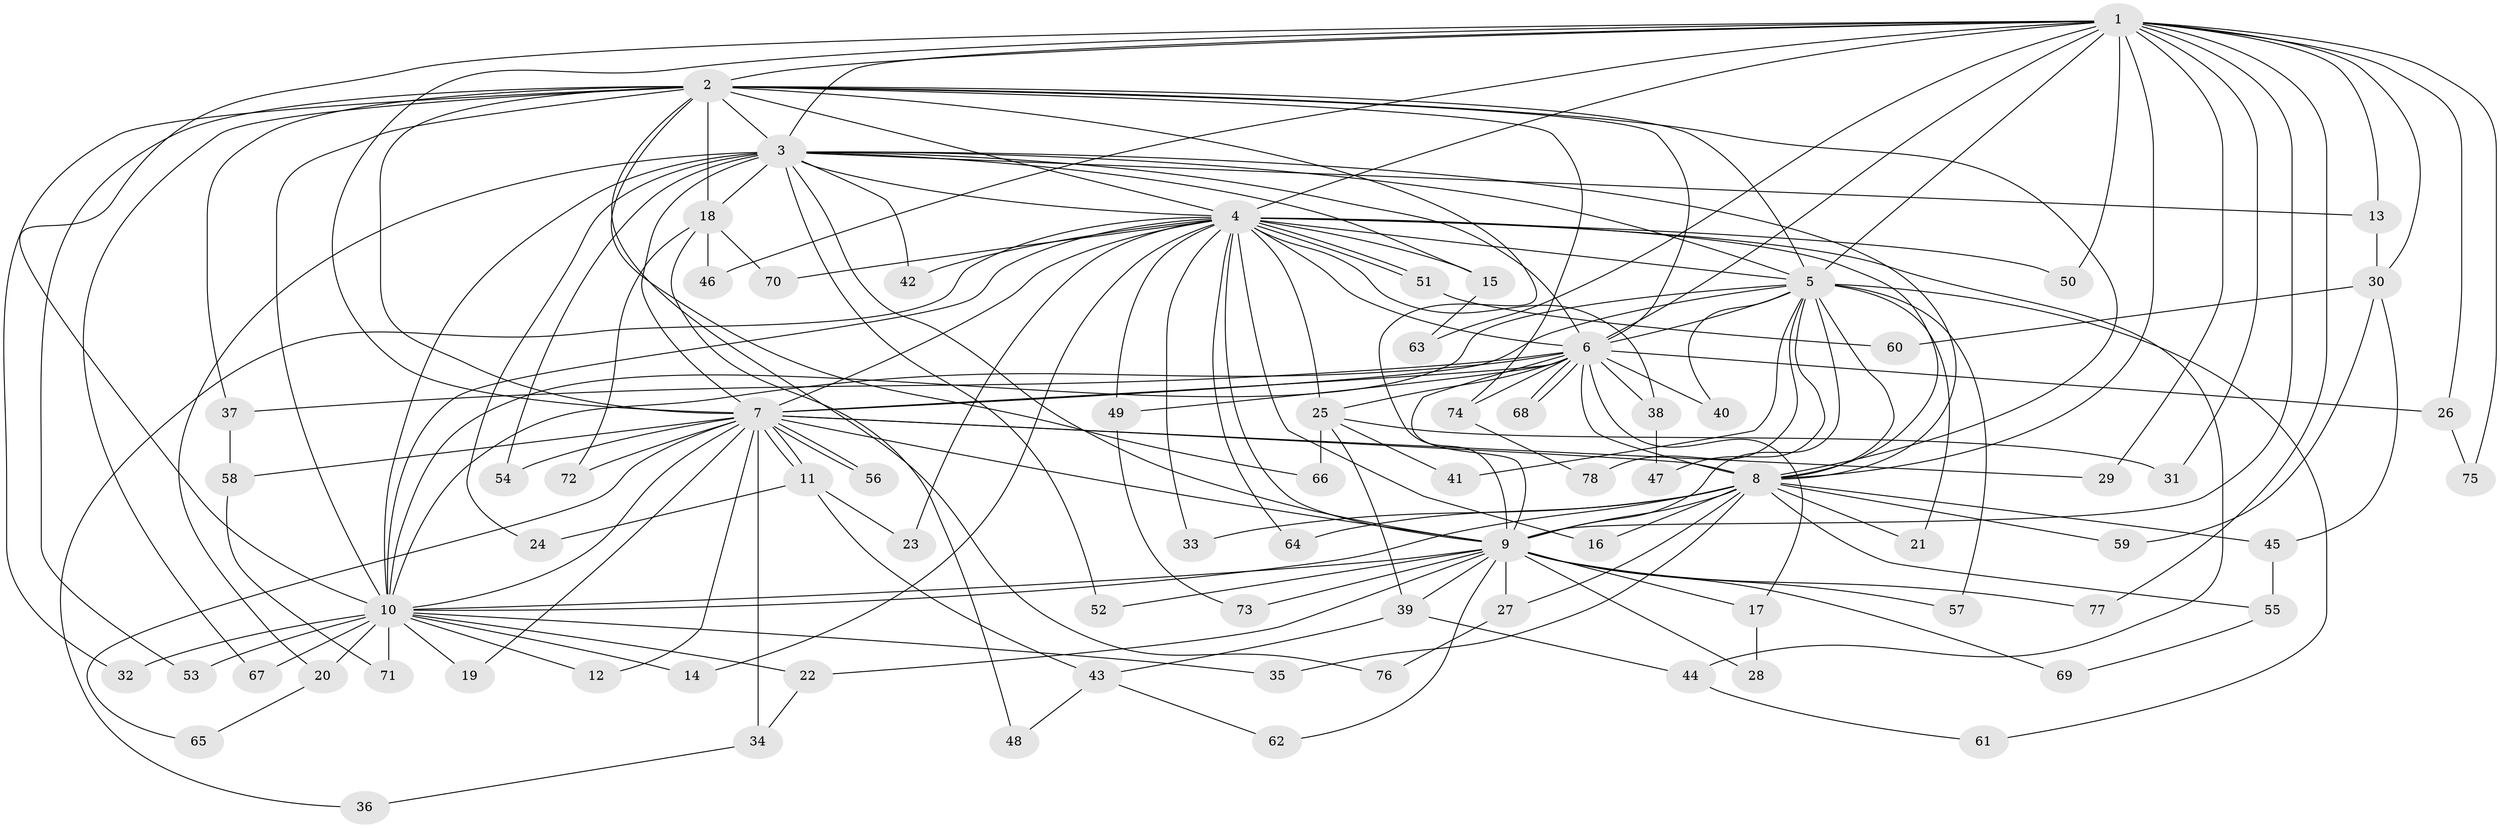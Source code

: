 // Generated by graph-tools (version 1.1) at 2025/01/03/09/25 03:01:28]
// undirected, 78 vertices, 181 edges
graph export_dot {
graph [start="1"]
  node [color=gray90,style=filled];
  1;
  2;
  3;
  4;
  5;
  6;
  7;
  8;
  9;
  10;
  11;
  12;
  13;
  14;
  15;
  16;
  17;
  18;
  19;
  20;
  21;
  22;
  23;
  24;
  25;
  26;
  27;
  28;
  29;
  30;
  31;
  32;
  33;
  34;
  35;
  36;
  37;
  38;
  39;
  40;
  41;
  42;
  43;
  44;
  45;
  46;
  47;
  48;
  49;
  50;
  51;
  52;
  53;
  54;
  55;
  56;
  57;
  58;
  59;
  60;
  61;
  62;
  63;
  64;
  65;
  66;
  67;
  68;
  69;
  70;
  71;
  72;
  73;
  74;
  75;
  76;
  77;
  78;
  1 -- 2;
  1 -- 3;
  1 -- 4;
  1 -- 5;
  1 -- 6;
  1 -- 7;
  1 -- 8;
  1 -- 9;
  1 -- 10;
  1 -- 13;
  1 -- 26;
  1 -- 29;
  1 -- 30;
  1 -- 31;
  1 -- 46;
  1 -- 50;
  1 -- 63;
  1 -- 75;
  1 -- 77;
  2 -- 3;
  2 -- 4;
  2 -- 5;
  2 -- 6;
  2 -- 7;
  2 -- 8;
  2 -- 9;
  2 -- 10;
  2 -- 18;
  2 -- 32;
  2 -- 37;
  2 -- 53;
  2 -- 66;
  2 -- 67;
  2 -- 74;
  2 -- 76;
  3 -- 4;
  3 -- 5;
  3 -- 6;
  3 -- 7;
  3 -- 8;
  3 -- 9;
  3 -- 10;
  3 -- 13;
  3 -- 15;
  3 -- 18;
  3 -- 20;
  3 -- 24;
  3 -- 42;
  3 -- 52;
  3 -- 54;
  4 -- 5;
  4 -- 6;
  4 -- 7;
  4 -- 8;
  4 -- 9;
  4 -- 10;
  4 -- 14;
  4 -- 15;
  4 -- 16;
  4 -- 23;
  4 -- 25;
  4 -- 33;
  4 -- 36;
  4 -- 38;
  4 -- 42;
  4 -- 44;
  4 -- 49;
  4 -- 50;
  4 -- 51;
  4 -- 51;
  4 -- 64;
  4 -- 70;
  5 -- 6;
  5 -- 7;
  5 -- 8;
  5 -- 9;
  5 -- 10;
  5 -- 21;
  5 -- 40;
  5 -- 41;
  5 -- 47;
  5 -- 57;
  5 -- 61;
  5 -- 78;
  6 -- 7;
  6 -- 8;
  6 -- 9;
  6 -- 10;
  6 -- 17;
  6 -- 25;
  6 -- 26;
  6 -- 37;
  6 -- 38;
  6 -- 40;
  6 -- 49;
  6 -- 68;
  6 -- 68;
  6 -- 74;
  7 -- 8;
  7 -- 9;
  7 -- 10;
  7 -- 11;
  7 -- 11;
  7 -- 12;
  7 -- 19;
  7 -- 29;
  7 -- 34;
  7 -- 54;
  7 -- 56;
  7 -- 56;
  7 -- 58;
  7 -- 65;
  7 -- 72;
  8 -- 9;
  8 -- 10;
  8 -- 16;
  8 -- 21;
  8 -- 27;
  8 -- 33;
  8 -- 35;
  8 -- 45;
  8 -- 55;
  8 -- 59;
  8 -- 64;
  9 -- 10;
  9 -- 17;
  9 -- 22;
  9 -- 27;
  9 -- 28;
  9 -- 39;
  9 -- 52;
  9 -- 57;
  9 -- 62;
  9 -- 69;
  9 -- 73;
  9 -- 77;
  10 -- 12;
  10 -- 14;
  10 -- 19;
  10 -- 20;
  10 -- 22;
  10 -- 32;
  10 -- 35;
  10 -- 53;
  10 -- 67;
  10 -- 71;
  11 -- 23;
  11 -- 24;
  11 -- 43;
  13 -- 30;
  15 -- 63;
  17 -- 28;
  18 -- 46;
  18 -- 48;
  18 -- 70;
  18 -- 72;
  20 -- 65;
  22 -- 34;
  25 -- 31;
  25 -- 39;
  25 -- 41;
  25 -- 66;
  26 -- 75;
  27 -- 76;
  30 -- 45;
  30 -- 59;
  30 -- 60;
  34 -- 36;
  37 -- 58;
  38 -- 47;
  39 -- 43;
  39 -- 44;
  43 -- 48;
  43 -- 62;
  44 -- 61;
  45 -- 55;
  49 -- 73;
  51 -- 60;
  55 -- 69;
  58 -- 71;
  74 -- 78;
}
